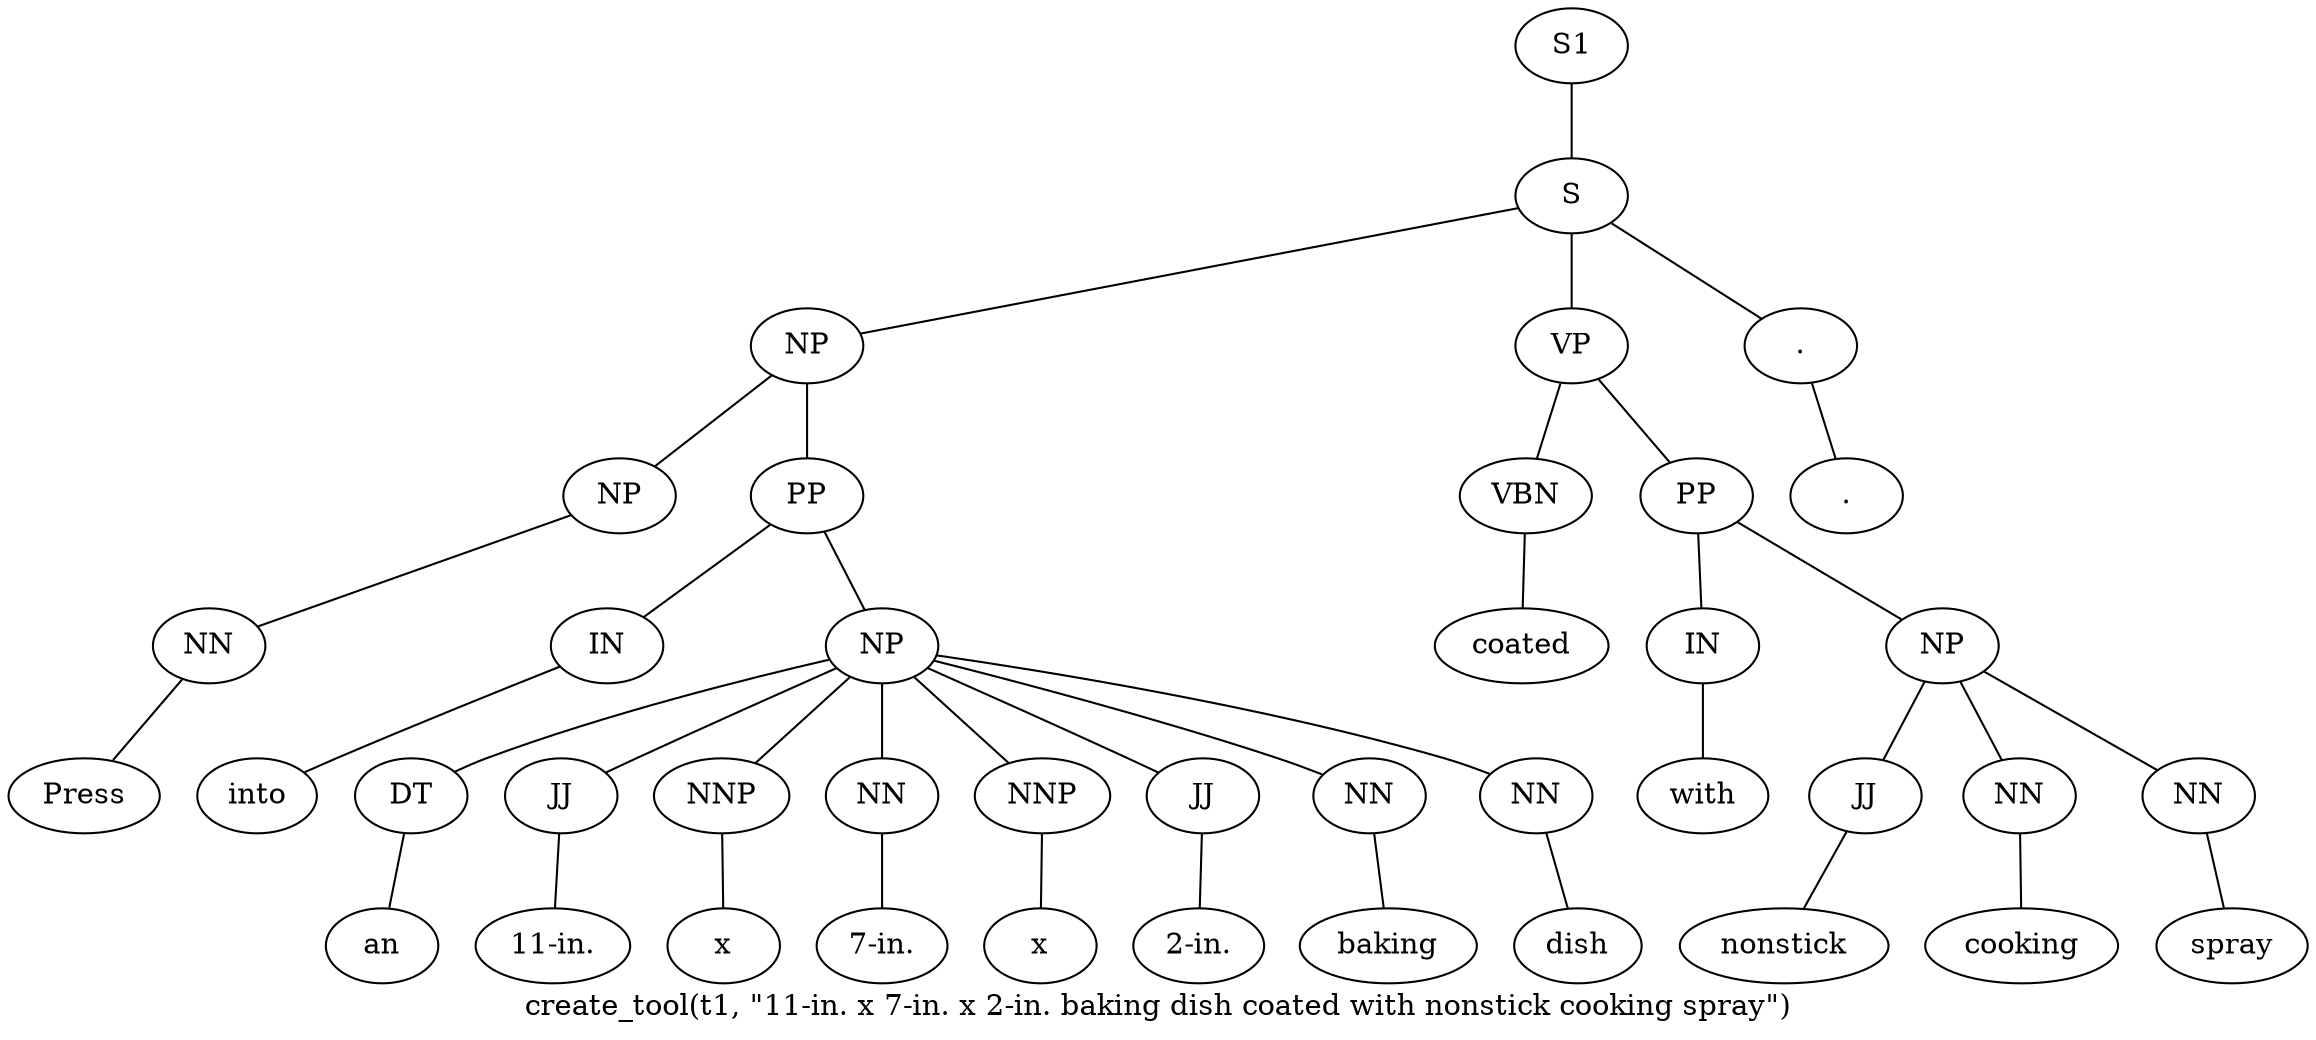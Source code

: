 graph SyntaxGraph {
	label = "create_tool(t1, \"11-in. x 7-in. x 2-in. baking dish coated with nonstick cooking spray\")";
	Node0 [label="S1"];
	Node1 [label="S"];
	Node2 [label="NP"];
	Node3 [label="NP"];
	Node4 [label="NN"];
	Node5 [label="Press"];
	Node6 [label="PP"];
	Node7 [label="IN"];
	Node8 [label="into"];
	Node9 [label="NP"];
	Node10 [label="DT"];
	Node11 [label="an"];
	Node12 [label="JJ"];
	Node13 [label="11-in."];
	Node14 [label="NNP"];
	Node15 [label="x"];
	Node16 [label="NN"];
	Node17 [label="7-in."];
	Node18 [label="NNP"];
	Node19 [label="x"];
	Node20 [label="JJ"];
	Node21 [label="2-in."];
	Node22 [label="NN"];
	Node23 [label="baking"];
	Node24 [label="NN"];
	Node25 [label="dish"];
	Node26 [label="VP"];
	Node27 [label="VBN"];
	Node28 [label="coated"];
	Node29 [label="PP"];
	Node30 [label="IN"];
	Node31 [label="with"];
	Node32 [label="NP"];
	Node33 [label="JJ"];
	Node34 [label="nonstick"];
	Node35 [label="NN"];
	Node36 [label="cooking"];
	Node37 [label="NN"];
	Node38 [label="spray"];
	Node39 [label="."];
	Node40 [label="."];

	Node0 -- Node1;
	Node1 -- Node2;
	Node1 -- Node26;
	Node1 -- Node39;
	Node2 -- Node3;
	Node2 -- Node6;
	Node3 -- Node4;
	Node4 -- Node5;
	Node6 -- Node7;
	Node6 -- Node9;
	Node7 -- Node8;
	Node9 -- Node10;
	Node9 -- Node12;
	Node9 -- Node14;
	Node9 -- Node16;
	Node9 -- Node18;
	Node9 -- Node20;
	Node9 -- Node22;
	Node9 -- Node24;
	Node10 -- Node11;
	Node12 -- Node13;
	Node14 -- Node15;
	Node16 -- Node17;
	Node18 -- Node19;
	Node20 -- Node21;
	Node22 -- Node23;
	Node24 -- Node25;
	Node26 -- Node27;
	Node26 -- Node29;
	Node27 -- Node28;
	Node29 -- Node30;
	Node29 -- Node32;
	Node30 -- Node31;
	Node32 -- Node33;
	Node32 -- Node35;
	Node32 -- Node37;
	Node33 -- Node34;
	Node35 -- Node36;
	Node37 -- Node38;
	Node39 -- Node40;
}